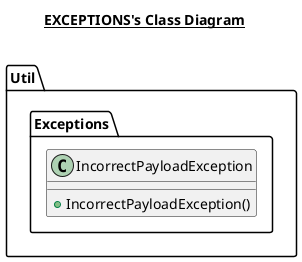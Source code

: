 @startuml

title __EXCEPTIONS's Class Diagram__\n

  namespace Util {
    namespace Exceptions {
      class Util.Exceptions.IncorrectPayloadException {
          + IncorrectPayloadException()
      }
    }
  }


@enduml
